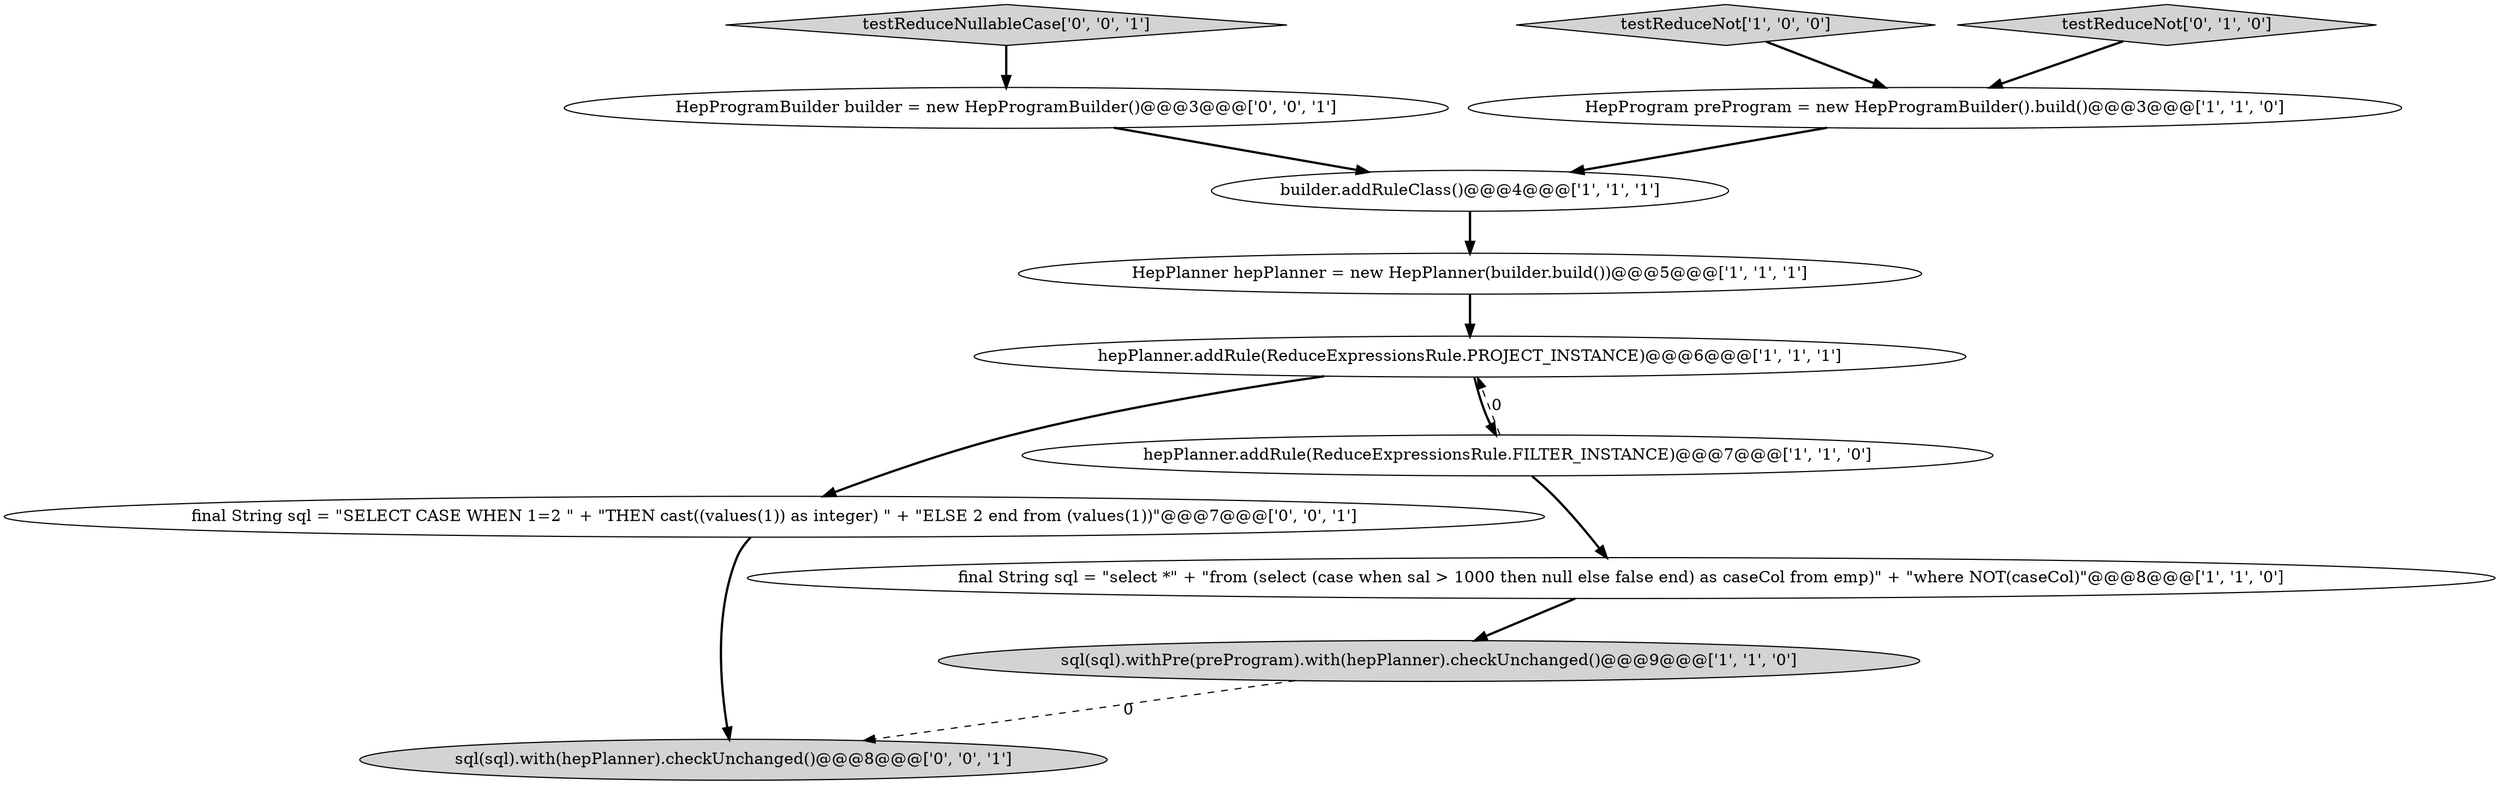 digraph {
2 [style = filled, label = "HepProgram preProgram = new HepProgramBuilder().build()@@@3@@@['1', '1', '0']", fillcolor = white, shape = ellipse image = "AAA0AAABBB1BBB"];
12 [style = filled, label = "final String sql = \"SELECT CASE WHEN 1=2 \" + \"THEN cast((values(1)) as integer) \" + \"ELSE 2 end from (values(1))\"@@@7@@@['0', '0', '1']", fillcolor = white, shape = ellipse image = "AAA0AAABBB3BBB"];
5 [style = filled, label = "final String sql = \"select *\" + \"from (select (case when sal > 1000 then null else false end) as caseCol from emp)\" + \"where NOT(caseCol)\"@@@8@@@['1', '1', '0']", fillcolor = white, shape = ellipse image = "AAA0AAABBB1BBB"];
7 [style = filled, label = "testReduceNot['1', '0', '0']", fillcolor = lightgray, shape = diamond image = "AAA0AAABBB1BBB"];
0 [style = filled, label = "sql(sql).withPre(preProgram).with(hepPlanner).checkUnchanged()@@@9@@@['1', '1', '0']", fillcolor = lightgray, shape = ellipse image = "AAA0AAABBB1BBB"];
4 [style = filled, label = "hepPlanner.addRule(ReduceExpressionsRule.PROJECT_INSTANCE)@@@6@@@['1', '1', '1']", fillcolor = white, shape = ellipse image = "AAA0AAABBB1BBB"];
8 [style = filled, label = "testReduceNot['0', '1', '0']", fillcolor = lightgray, shape = diamond image = "AAA0AAABBB2BBB"];
11 [style = filled, label = "sql(sql).with(hepPlanner).checkUnchanged()@@@8@@@['0', '0', '1']", fillcolor = lightgray, shape = ellipse image = "AAA0AAABBB3BBB"];
1 [style = filled, label = "HepPlanner hepPlanner = new HepPlanner(builder.build())@@@5@@@['1', '1', '1']", fillcolor = white, shape = ellipse image = "AAA0AAABBB1BBB"];
10 [style = filled, label = "testReduceNullableCase['0', '0', '1']", fillcolor = lightgray, shape = diamond image = "AAA0AAABBB3BBB"];
6 [style = filled, label = "builder.addRuleClass()@@@4@@@['1', '1', '1']", fillcolor = white, shape = ellipse image = "AAA0AAABBB1BBB"];
9 [style = filled, label = "HepProgramBuilder builder = new HepProgramBuilder()@@@3@@@['0', '0', '1']", fillcolor = white, shape = ellipse image = "AAA0AAABBB3BBB"];
3 [style = filled, label = "hepPlanner.addRule(ReduceExpressionsRule.FILTER_INSTANCE)@@@7@@@['1', '1', '0']", fillcolor = white, shape = ellipse image = "AAA0AAABBB1BBB"];
4->12 [style = bold, label=""];
6->1 [style = bold, label=""];
4->3 [style = bold, label=""];
1->4 [style = bold, label=""];
3->5 [style = bold, label=""];
10->9 [style = bold, label=""];
0->11 [style = dashed, label="0"];
5->0 [style = bold, label=""];
8->2 [style = bold, label=""];
3->4 [style = dashed, label="0"];
7->2 [style = bold, label=""];
2->6 [style = bold, label=""];
9->6 [style = bold, label=""];
12->11 [style = bold, label=""];
}
